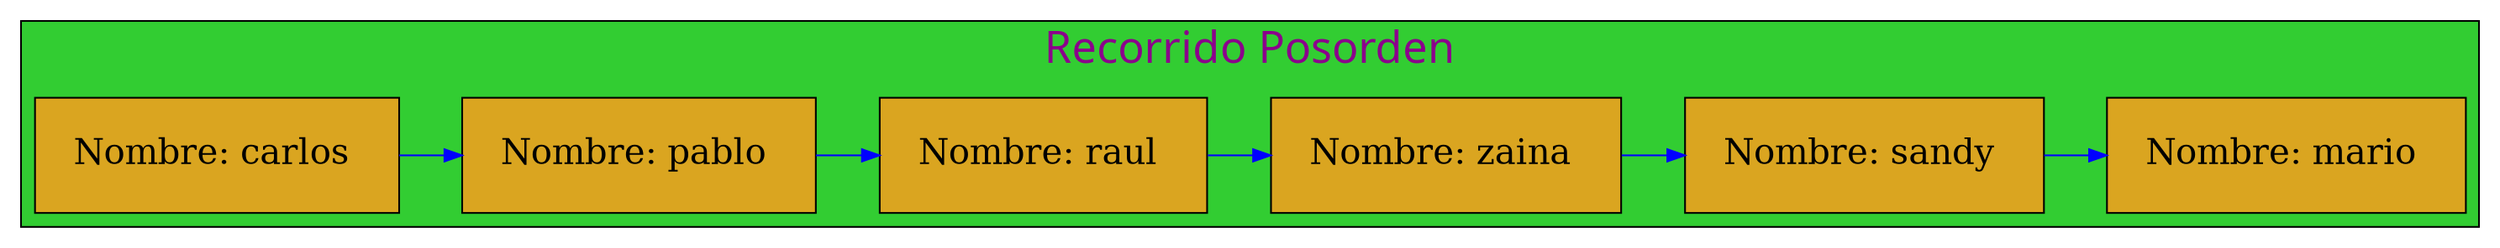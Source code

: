 digraph Posorder_Traversal{

graph[ranksep= "0.5",nodesep= "0.5"];subgraph cluster_5{

label="Recorrido Posorden";
labelloc=t;
fontcolor=magenta4;
fontname=algerian;
fontsize=25;
style=filled;
fillcolor=limegreen;

node[margin=0.3 shape=box style=filled fontcolor=black fillcolor=goldenrod fontsize=20];
{rank=same;

25770476512[label="Nombre: carlos " ];
25770476288[label="Nombre: pablo " ];
25770476992[label="Nombre: raul " ];
25770477200[label="Nombre: zaina " ];
25770475984[label="Nombre: sandy " ];
25770475776[label="Nombre: mario " ];
};
25770476512 -> 25770476288 -> 25770476992 -> 25770477200 -> 25770475984 -> 25770475776 

[color=blue ];
}

}